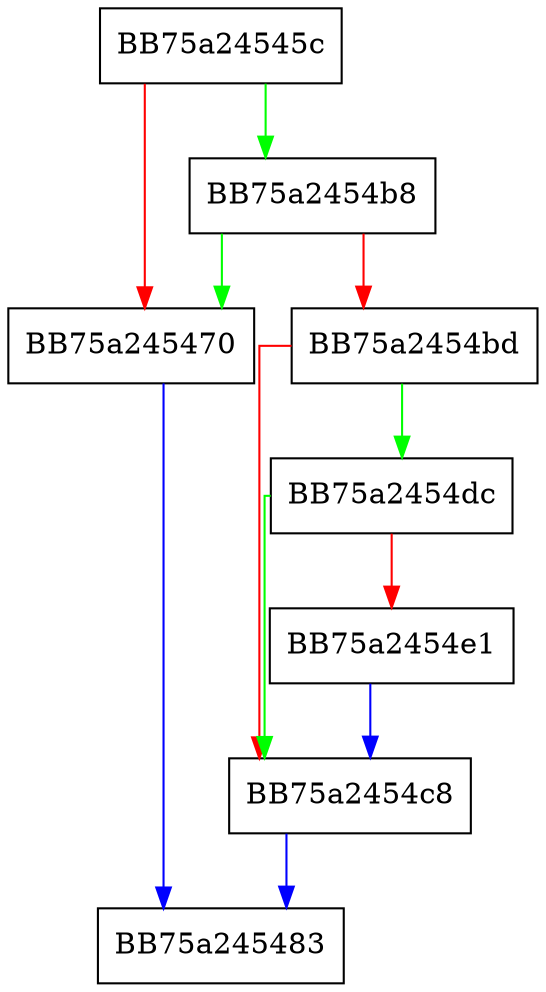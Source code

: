 digraph init_x86_IL_operands {
  node [shape="box"];
  graph [splines=ortho];
  BB75a24545c -> BB75a2454b8 [color="green"];
  BB75a24545c -> BB75a245470 [color="red"];
  BB75a245470 -> BB75a245483 [color="blue"];
  BB75a2454b8 -> BB75a245470 [color="green"];
  BB75a2454b8 -> BB75a2454bd [color="red"];
  BB75a2454bd -> BB75a2454dc [color="green"];
  BB75a2454bd -> BB75a2454c8 [color="red"];
  BB75a2454c8 -> BB75a245483 [color="blue"];
  BB75a2454dc -> BB75a2454c8 [color="green"];
  BB75a2454dc -> BB75a2454e1 [color="red"];
  BB75a2454e1 -> BB75a2454c8 [color="blue"];
}
